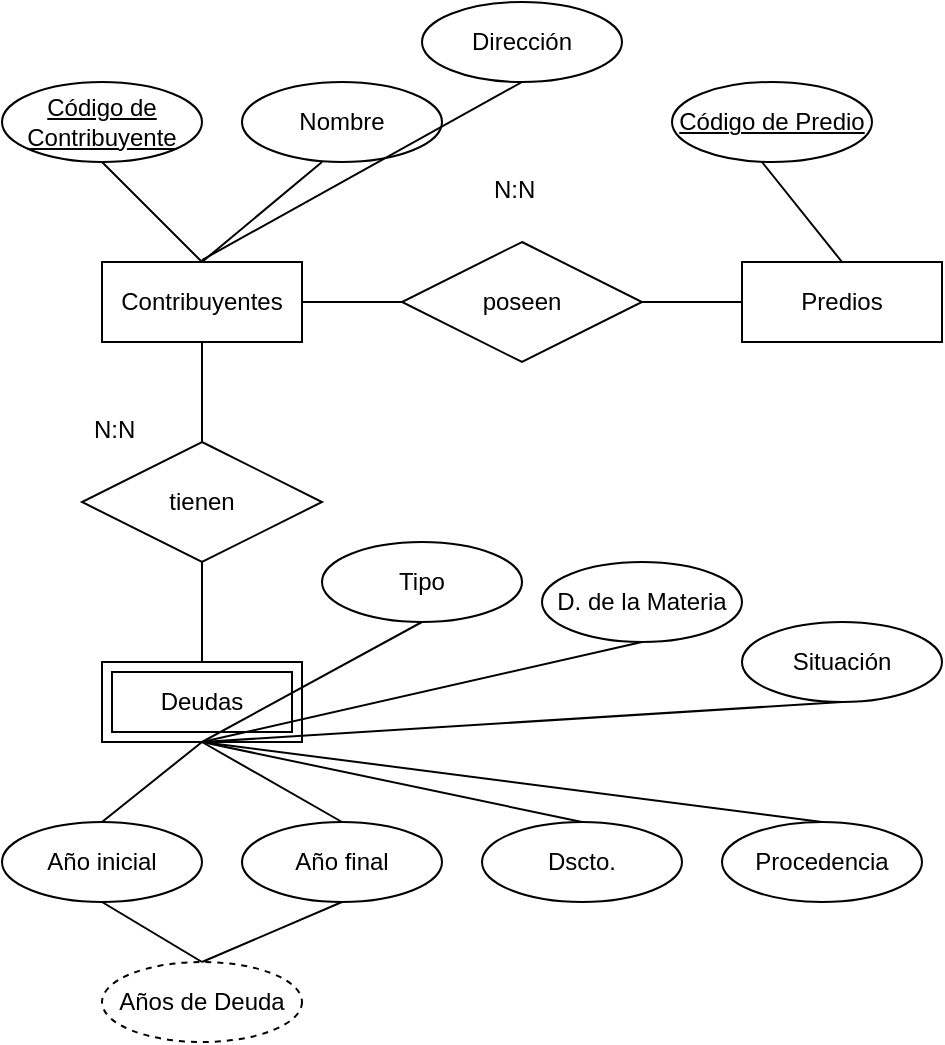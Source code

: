 <mxfile version="22.1.11" type="github">
  <diagram id="R2lEEEUBdFMjLlhIrx00" name="Page-1">
    <mxGraphModel dx="1322" dy="778" grid="1" gridSize="10" guides="1" tooltips="1" connect="1" arrows="1" fold="1" page="1" pageScale="1" pageWidth="850" pageHeight="1100" math="0" shadow="0" extFonts="Permanent Marker^https://fonts.googleapis.com/css?family=Permanent+Marker">
      <root>
        <mxCell id="0" />
        <mxCell id="1" parent="0" />
        <mxCell id="YR2bUHtAYXPsBkqybi0p-2" value="Contribuyentes" style="whiteSpace=wrap;html=1;align=center;" vertex="1" parent="1">
          <mxGeometry x="40" y="150" width="100" height="40" as="geometry" />
        </mxCell>
        <mxCell id="YR2bUHtAYXPsBkqybi0p-7" value="Deudas" style="shape=ext;margin=3;double=1;whiteSpace=wrap;html=1;align=center;" vertex="1" parent="1">
          <mxGeometry x="40" y="350" width="100" height="40" as="geometry" />
        </mxCell>
        <mxCell id="YR2bUHtAYXPsBkqybi0p-8" value="Predios" style="whiteSpace=wrap;html=1;align=center;" vertex="1" parent="1">
          <mxGeometry x="360" y="150" width="100" height="40" as="geometry" />
        </mxCell>
        <mxCell id="YR2bUHtAYXPsBkqybi0p-9" value="" style="endArrow=none;html=1;rounded=0;" edge="1" parent="1" target="YR2bUHtAYXPsBkqybi0p-11">
          <mxGeometry relative="1" as="geometry">
            <mxPoint x="140" y="170" as="sourcePoint" />
            <mxPoint x="170" y="170" as="targetPoint" />
          </mxGeometry>
        </mxCell>
        <mxCell id="YR2bUHtAYXPsBkqybi0p-10" value="" style="endArrow=none;html=1;rounded=0;exitX=0.5;exitY=1;exitDx=0;exitDy=0;" edge="1" parent="1" source="YR2bUHtAYXPsBkqybi0p-2" target="YR2bUHtAYXPsBkqybi0p-15">
          <mxGeometry relative="1" as="geometry">
            <mxPoint x="90" y="220" as="sourcePoint" />
            <mxPoint x="90" y="230" as="targetPoint" />
          </mxGeometry>
        </mxCell>
        <mxCell id="YR2bUHtAYXPsBkqybi0p-11" value="poseen" style="shape=rhombus;perimeter=rhombusPerimeter;whiteSpace=wrap;html=1;align=center;" vertex="1" parent="1">
          <mxGeometry x="190" y="140" width="120" height="60" as="geometry" />
        </mxCell>
        <mxCell id="YR2bUHtAYXPsBkqybi0p-12" value="" style="endArrow=none;html=1;rounded=0;" edge="1" parent="1" target="YR2bUHtAYXPsBkqybi0p-8">
          <mxGeometry relative="1" as="geometry">
            <mxPoint x="310" y="170" as="sourcePoint" />
            <mxPoint x="340" y="169.5" as="targetPoint" />
          </mxGeometry>
        </mxCell>
        <mxCell id="YR2bUHtAYXPsBkqybi0p-15" value="tienen" style="shape=rhombus;perimeter=rhombusPerimeter;whiteSpace=wrap;html=1;align=center;" vertex="1" parent="1">
          <mxGeometry x="30" y="240" width="120" height="60" as="geometry" />
        </mxCell>
        <mxCell id="YR2bUHtAYXPsBkqybi0p-16" value="" style="endArrow=none;html=1;rounded=0;entryX=0.5;entryY=0;entryDx=0;entryDy=0;" edge="1" parent="1" target="YR2bUHtAYXPsBkqybi0p-7">
          <mxGeometry relative="1" as="geometry">
            <mxPoint x="90" y="300" as="sourcePoint" />
            <mxPoint x="250" y="300" as="targetPoint" />
          </mxGeometry>
        </mxCell>
        <mxCell id="YR2bUHtAYXPsBkqybi0p-17" value="N:N" style="text;strokeColor=none;fillColor=none;spacingLeft=4;spacingRight=4;overflow=hidden;rotatable=0;points=[[0,0.5],[1,0.5]];portConstraint=eastwest;fontSize=12;whiteSpace=wrap;html=1;" vertex="1" parent="1">
          <mxGeometry x="230" y="100" width="40" height="30" as="geometry" />
        </mxCell>
        <mxCell id="YR2bUHtAYXPsBkqybi0p-18" value="N:N" style="text;strokeColor=none;fillColor=none;spacingLeft=4;spacingRight=4;overflow=hidden;rotatable=0;points=[[0,0.5],[1,0.5]];portConstraint=eastwest;fontSize=12;whiteSpace=wrap;html=1;" vertex="1" parent="1">
          <mxGeometry x="30" y="220" width="40" height="30" as="geometry" />
        </mxCell>
        <mxCell id="YR2bUHtAYXPsBkqybi0p-21" value="Código de Contribuyente" style="ellipse;whiteSpace=wrap;html=1;align=center;fontStyle=4;" vertex="1" parent="1">
          <mxGeometry x="-10" y="60" width="100" height="40" as="geometry" />
        </mxCell>
        <mxCell id="YR2bUHtAYXPsBkqybi0p-22" value="Código de Predio" style="ellipse;whiteSpace=wrap;html=1;align=center;fontStyle=4;" vertex="1" parent="1">
          <mxGeometry x="325" y="60" width="100" height="40" as="geometry" />
        </mxCell>
        <mxCell id="YR2bUHtAYXPsBkqybi0p-23" value="" style="endArrow=none;html=1;rounded=0;entryX=0.5;entryY=0;entryDx=0;entryDy=0;" edge="1" parent="1" target="YR2bUHtAYXPsBkqybi0p-2">
          <mxGeometry relative="1" as="geometry">
            <mxPoint x="40" y="100" as="sourcePoint" />
            <mxPoint x="200" y="100" as="targetPoint" />
          </mxGeometry>
        </mxCell>
        <mxCell id="YR2bUHtAYXPsBkqybi0p-24" value="" style="endArrow=none;html=1;rounded=0;entryX=0.5;entryY=0;entryDx=0;entryDy=0;" edge="1" parent="1" target="YR2bUHtAYXPsBkqybi0p-8">
          <mxGeometry relative="1" as="geometry">
            <mxPoint x="370" y="100" as="sourcePoint" />
            <mxPoint x="530" y="100" as="targetPoint" />
          </mxGeometry>
        </mxCell>
        <mxCell id="YR2bUHtAYXPsBkqybi0p-25" value="Año inicial" style="ellipse;whiteSpace=wrap;html=1;align=center;" vertex="1" parent="1">
          <mxGeometry x="-10" y="430" width="100" height="40" as="geometry" />
        </mxCell>
        <mxCell id="YR2bUHtAYXPsBkqybi0p-26" value="" style="endArrow=none;html=1;rounded=0;entryX=0.5;entryY=0;entryDx=0;entryDy=0;" edge="1" parent="1" target="YR2bUHtAYXPsBkqybi0p-25">
          <mxGeometry relative="1" as="geometry">
            <mxPoint x="90" y="390" as="sourcePoint" />
            <mxPoint x="250" y="390" as="targetPoint" />
          </mxGeometry>
        </mxCell>
        <mxCell id="YR2bUHtAYXPsBkqybi0p-27" value="Años de Deuda" style="ellipse;whiteSpace=wrap;html=1;align=center;dashed=1;" vertex="1" parent="1">
          <mxGeometry x="40" y="500" width="100" height="40" as="geometry" />
        </mxCell>
        <mxCell id="YR2bUHtAYXPsBkqybi0p-28" value="Año final" style="ellipse;whiteSpace=wrap;html=1;align=center;" vertex="1" parent="1">
          <mxGeometry x="110" y="430" width="100" height="40" as="geometry" />
        </mxCell>
        <mxCell id="YR2bUHtAYXPsBkqybi0p-29" value="" style="endArrow=none;html=1;rounded=0;entryX=0.5;entryY=0;entryDx=0;entryDy=0;" edge="1" parent="1" target="YR2bUHtAYXPsBkqybi0p-28">
          <mxGeometry relative="1" as="geometry">
            <mxPoint x="90" y="390" as="sourcePoint" />
            <mxPoint x="250" y="390" as="targetPoint" />
          </mxGeometry>
        </mxCell>
        <mxCell id="YR2bUHtAYXPsBkqybi0p-30" value="" style="endArrow=none;html=1;rounded=0;entryX=0.5;entryY=0;entryDx=0;entryDy=0;" edge="1" parent="1" target="YR2bUHtAYXPsBkqybi0p-27">
          <mxGeometry relative="1" as="geometry">
            <mxPoint x="40" y="470" as="sourcePoint" />
            <mxPoint x="200" y="470" as="targetPoint" />
          </mxGeometry>
        </mxCell>
        <mxCell id="YR2bUHtAYXPsBkqybi0p-31" value="" style="endArrow=none;html=1;rounded=0;entryX=0.5;entryY=0;entryDx=0;entryDy=0;" edge="1" parent="1" target="YR2bUHtAYXPsBkqybi0p-27">
          <mxGeometry relative="1" as="geometry">
            <mxPoint x="160" y="470" as="sourcePoint" />
            <mxPoint x="320" y="470" as="targetPoint" />
          </mxGeometry>
        </mxCell>
        <mxCell id="YR2bUHtAYXPsBkqybi0p-32" value="Nombre" style="ellipse;whiteSpace=wrap;html=1;align=center;" vertex="1" parent="1">
          <mxGeometry x="110" y="60" width="100" height="40" as="geometry" />
        </mxCell>
        <mxCell id="YR2bUHtAYXPsBkqybi0p-33" value="" style="endArrow=none;html=1;rounded=0;entryX=0.5;entryY=0;entryDx=0;entryDy=0;" edge="1" parent="1" target="YR2bUHtAYXPsBkqybi0p-2">
          <mxGeometry relative="1" as="geometry">
            <mxPoint x="150" y="100" as="sourcePoint" />
            <mxPoint x="310" y="100" as="targetPoint" />
          </mxGeometry>
        </mxCell>
        <mxCell id="YR2bUHtAYXPsBkqybi0p-34" value="Dirección" style="ellipse;whiteSpace=wrap;html=1;align=center;" vertex="1" parent="1">
          <mxGeometry x="200" y="20" width="100" height="40" as="geometry" />
        </mxCell>
        <mxCell id="YR2bUHtAYXPsBkqybi0p-36" value="" style="endArrow=none;html=1;rounded=0;entryX=0.5;entryY=1;entryDx=0;entryDy=0;" edge="1" parent="1" target="YR2bUHtAYXPsBkqybi0p-34">
          <mxGeometry relative="1" as="geometry">
            <mxPoint x="90" y="149" as="sourcePoint" />
            <mxPoint x="250" y="149" as="targetPoint" />
          </mxGeometry>
        </mxCell>
        <mxCell id="YR2bUHtAYXPsBkqybi0p-37" value="Dscto." style="ellipse;whiteSpace=wrap;html=1;align=center;" vertex="1" parent="1">
          <mxGeometry x="230" y="430" width="100" height="40" as="geometry" />
        </mxCell>
        <mxCell id="YR2bUHtAYXPsBkqybi0p-39" value="Procedencia" style="ellipse;whiteSpace=wrap;html=1;align=center;" vertex="1" parent="1">
          <mxGeometry x="350" y="430" width="100" height="40" as="geometry" />
        </mxCell>
        <mxCell id="YR2bUHtAYXPsBkqybi0p-40" value="Tipo" style="ellipse;whiteSpace=wrap;html=1;align=center;" vertex="1" parent="1">
          <mxGeometry x="150" y="290" width="100" height="40" as="geometry" />
        </mxCell>
        <mxCell id="YR2bUHtAYXPsBkqybi0p-41" value="D. de la Materia" style="ellipse;whiteSpace=wrap;html=1;align=center;" vertex="1" parent="1">
          <mxGeometry x="260" y="300" width="100" height="40" as="geometry" />
        </mxCell>
        <mxCell id="YR2bUHtAYXPsBkqybi0p-42" value="Situación" style="ellipse;whiteSpace=wrap;html=1;align=center;" vertex="1" parent="1">
          <mxGeometry x="360" y="330" width="100" height="40" as="geometry" />
        </mxCell>
        <mxCell id="YR2bUHtAYXPsBkqybi0p-43" value="" style="endArrow=none;html=1;rounded=0;entryX=0.5;entryY=0;entryDx=0;entryDy=0;" edge="1" parent="1" target="YR2bUHtAYXPsBkqybi0p-37">
          <mxGeometry relative="1" as="geometry">
            <mxPoint x="90" y="390" as="sourcePoint" />
            <mxPoint x="250" y="390" as="targetPoint" />
          </mxGeometry>
        </mxCell>
        <mxCell id="YR2bUHtAYXPsBkqybi0p-44" value="" style="endArrow=none;html=1;rounded=0;entryX=0.5;entryY=0;entryDx=0;entryDy=0;" edge="1" parent="1" target="YR2bUHtAYXPsBkqybi0p-39">
          <mxGeometry relative="1" as="geometry">
            <mxPoint x="90" y="390" as="sourcePoint" />
            <mxPoint x="250" y="390" as="targetPoint" />
          </mxGeometry>
        </mxCell>
        <mxCell id="YR2bUHtAYXPsBkqybi0p-45" value="" style="endArrow=none;html=1;rounded=0;entryX=0.5;entryY=1;entryDx=0;entryDy=0;" edge="1" parent="1" target="YR2bUHtAYXPsBkqybi0p-40">
          <mxGeometry relative="1" as="geometry">
            <mxPoint x="90" y="390" as="sourcePoint" />
            <mxPoint x="250" y="390" as="targetPoint" />
          </mxGeometry>
        </mxCell>
        <mxCell id="YR2bUHtAYXPsBkqybi0p-46" value="" style="endArrow=none;html=1;rounded=0;entryX=0.5;entryY=1;entryDx=0;entryDy=0;" edge="1" parent="1" target="YR2bUHtAYXPsBkqybi0p-41">
          <mxGeometry relative="1" as="geometry">
            <mxPoint x="90" y="390" as="sourcePoint" />
            <mxPoint x="250" y="390" as="targetPoint" />
          </mxGeometry>
        </mxCell>
        <mxCell id="YR2bUHtAYXPsBkqybi0p-47" value="" style="endArrow=none;html=1;rounded=0;entryX=0.5;entryY=1;entryDx=0;entryDy=0;" edge="1" parent="1" target="YR2bUHtAYXPsBkqybi0p-42">
          <mxGeometry relative="1" as="geometry">
            <mxPoint x="90" y="390" as="sourcePoint" />
            <mxPoint x="250" y="390" as="targetPoint" />
          </mxGeometry>
        </mxCell>
      </root>
    </mxGraphModel>
  </diagram>
</mxfile>
